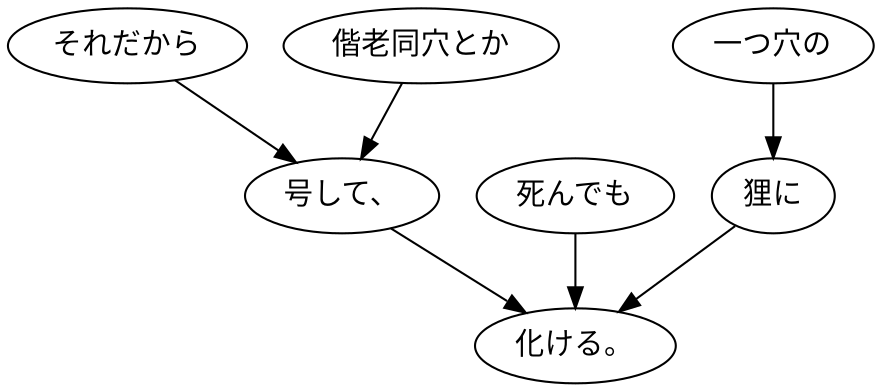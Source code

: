digraph graph8764 {
	node0 [label="それだから"];
	node1 [label="偕老同穴とか"];
	node2 [label="号して、"];
	node3 [label="死んでも"];
	node4 [label="一つ穴の"];
	node5 [label="狸に"];
	node6 [label="化ける。"];
	node0 -> node2;
	node1 -> node2;
	node2 -> node6;
	node3 -> node6;
	node4 -> node5;
	node5 -> node6;
}
